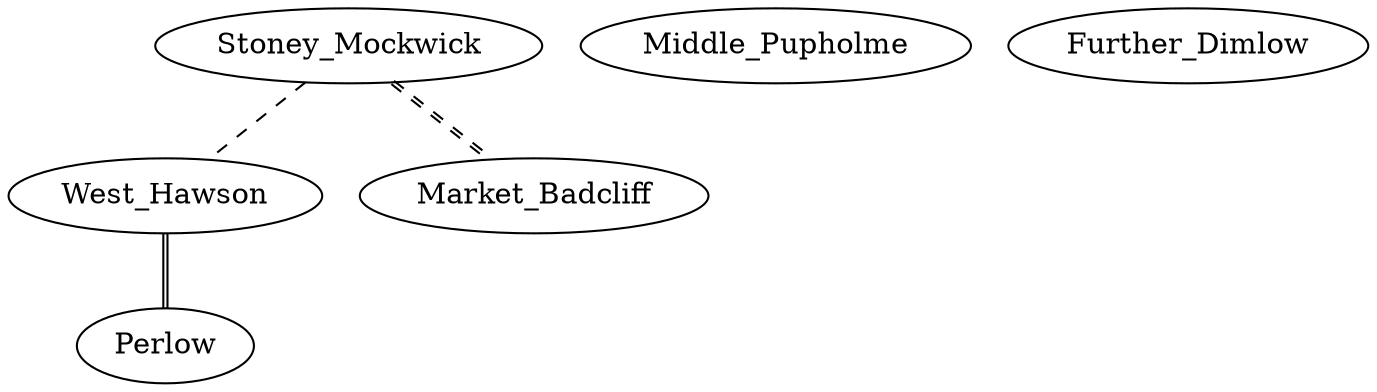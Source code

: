 graph Towns {
	Perlow
	West_Hawson
	Stoney_Mockwick
	Middle_Pupholme
	Further_Dimlow
	Market_Badcliff

West_Hawson -- Perlow [color="black:black"]
Stoney_Mockwick -- West_Hawson [style="dashed"]
Stoney_Mockwick -- Market_Badcliff [style="dashed",color="black:black"]
}
